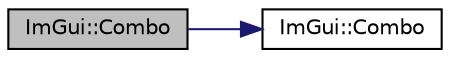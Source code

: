 digraph "ImGui::Combo"
{
 // LATEX_PDF_SIZE
  edge [fontname="Helvetica",fontsize="10",labelfontname="Helvetica",labelfontsize="10"];
  node [fontname="Helvetica",fontsize="10",shape=record];
  rankdir="LR";
  Node1 [label="ImGui::Combo",height=0.2,width=0.4,color="black", fillcolor="grey75", style="filled", fontcolor="black",tooltip=" "];
  Node1 -> Node2 [color="midnightblue",fontsize="10",style="solid",fontname="Helvetica"];
  Node2 [label="ImGui::Combo",height=0.2,width=0.4,color="black", fillcolor="white", style="filled",URL="$namespace_im_gui.html#aa2979368da5b9e98d368449b36d166b2",tooltip=" "];
}
